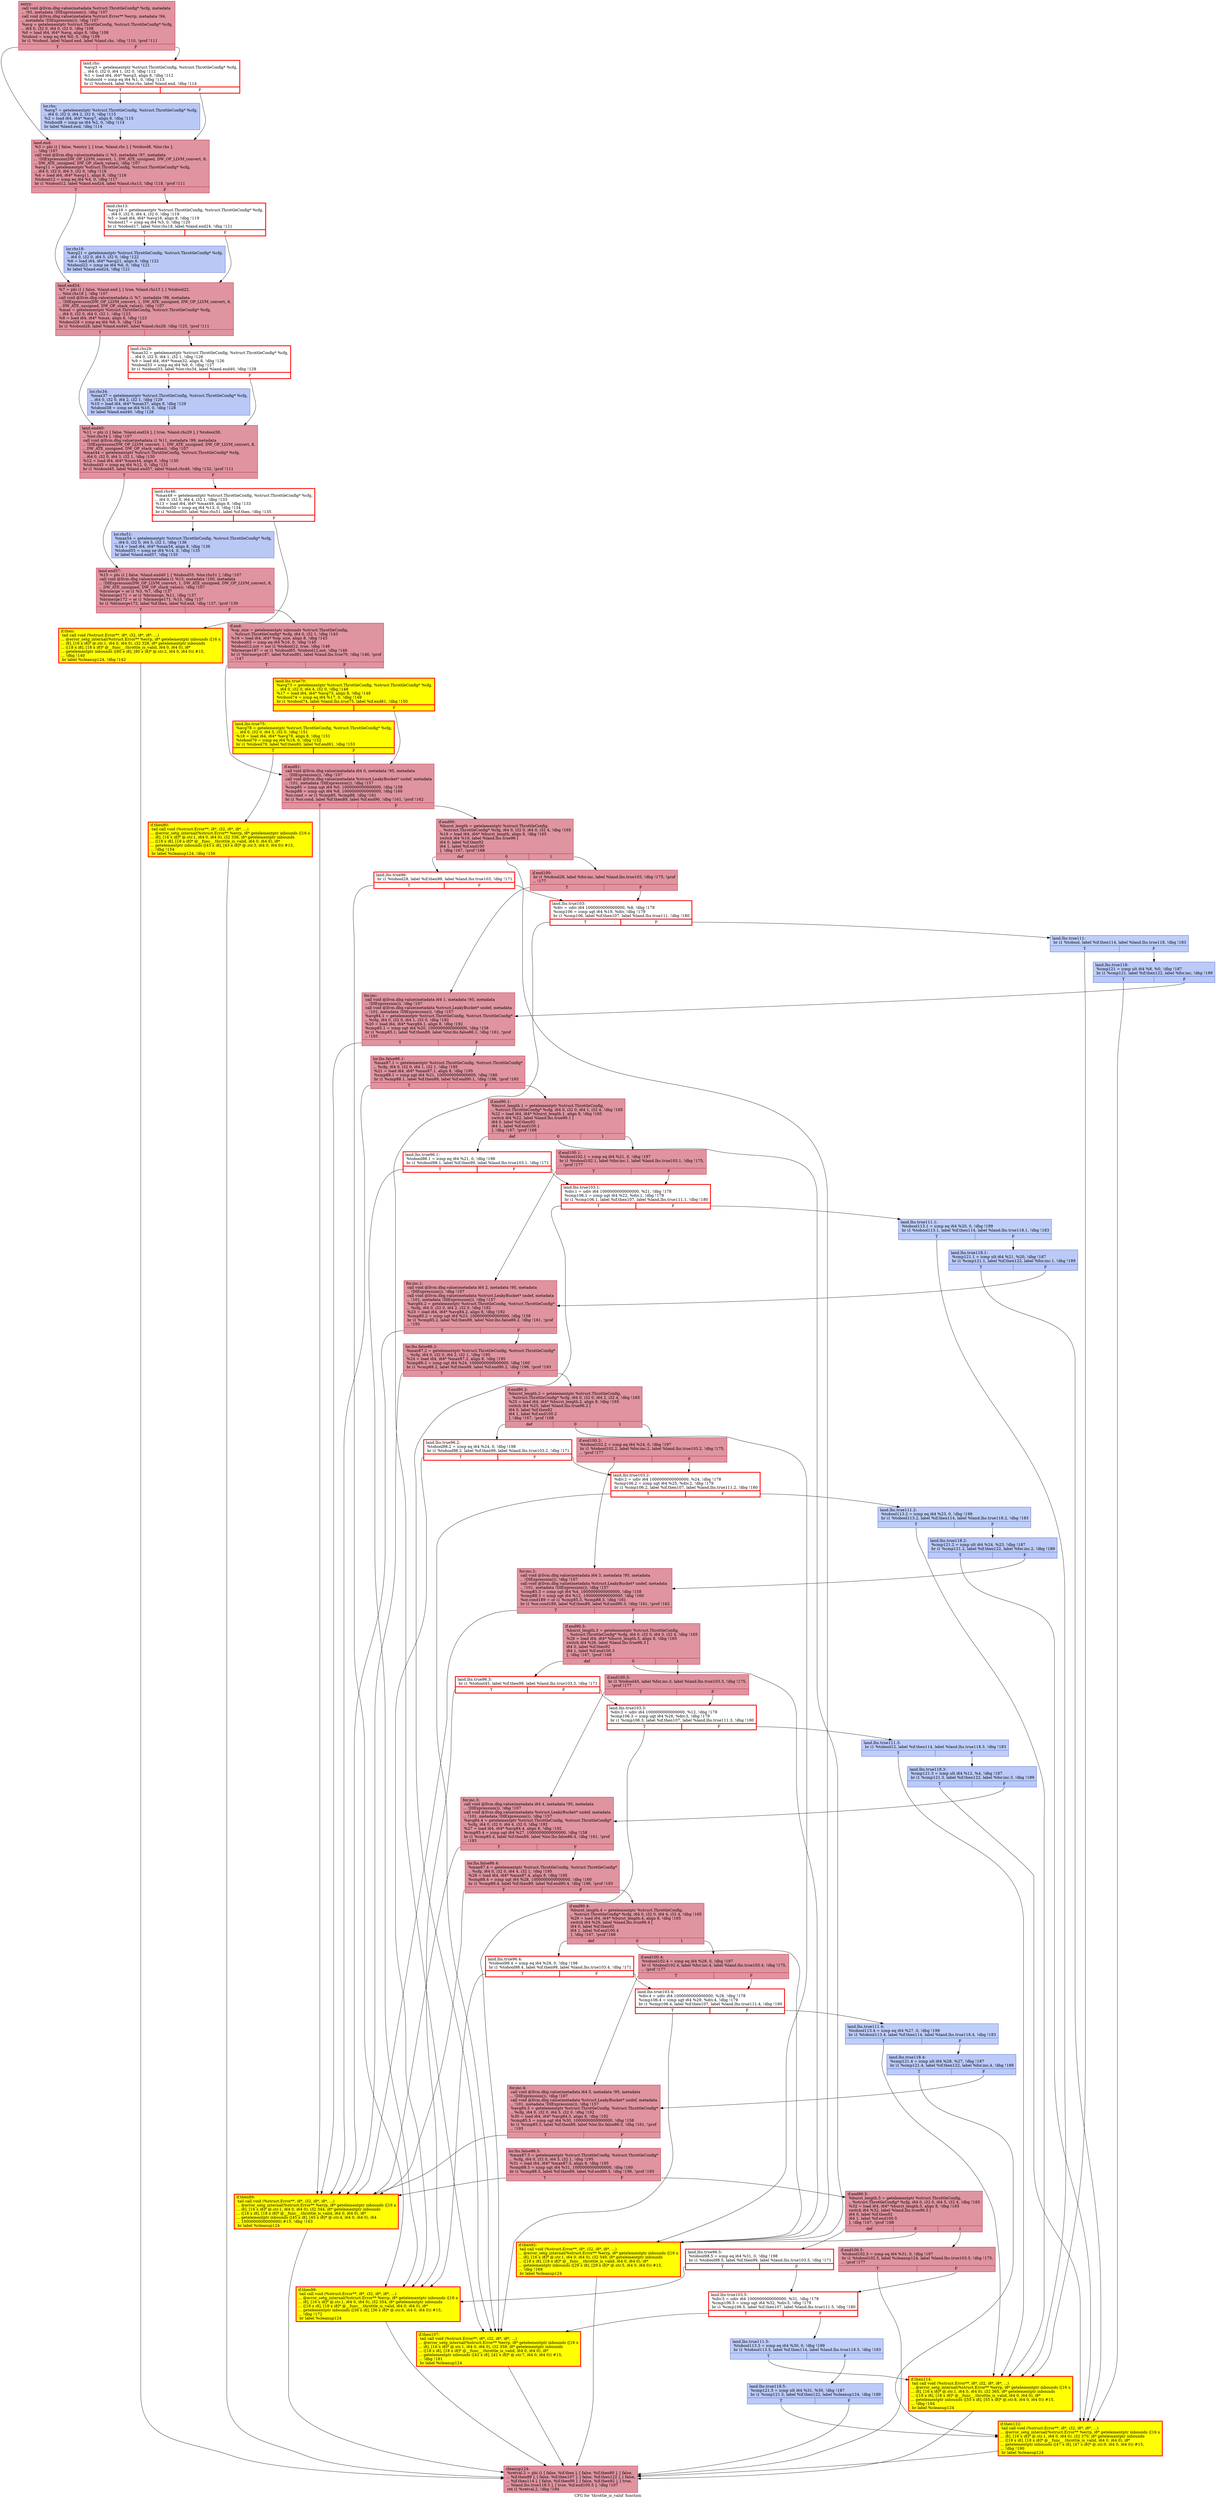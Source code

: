digraph "CFG for 'throttle_is_valid' function" {
	label="CFG for 'throttle_is_valid' function";

	Node0x555918ce32e0 [shape=record,color="#b70d28ff", style=filled, fillcolor="#b70d2870",label="{entry:\l  call void @llvm.dbg.value(metadata %struct.ThrottleConfig* %cfg, metadata\l... !93, metadata !DIExpression()), !dbg !107\l  call void @llvm.dbg.value(metadata %struct.Error** %errp, metadata !94,\l... metadata !DIExpression()), !dbg !107\l  %avg = getelementptr %struct.ThrottleConfig, %struct.ThrottleConfig* %cfg,\l... i64 0, i32 0, i64 0, i32 0, !dbg !108\l  %0 = load i64, i64* %avg, align 8, !dbg !108\l  %tobool = icmp eq i64 %0, 0, !dbg !109\l  br i1 %tobool, label %land.end, label %land.rhs, !dbg !110, !prof !111\l|{<s0>T|<s1>F}}"];
	Node0x555918ce32e0:s0 -> Node0x555918cefbf0;
	Node0x555918ce32e0:s1 -> Node0x555918cefc70;
	Node0x555918cefc70 [shape=record,penwidth=3.0, color="red",label="{land.rhs:                                         \l  %avg3 = getelementptr %struct.ThrottleConfig, %struct.ThrottleConfig* %cfg,\l... i64 0, i32 0, i64 1, i32 0, !dbg !112\l  %1 = load i64, i64* %avg3, align 8, !dbg !112\l  %tobool4 = icmp eq i64 %1, 0, !dbg !113\l  br i1 %tobool4, label %lor.rhs, label %land.end, !dbg !114\l|{<s0>T|<s1>F}}"];
	Node0x555918cefc70:s0 -> Node0x555918cf0570;
	Node0x555918cefc70:s1 -> Node0x555918cefbf0;
	Node0x555918cf0570 [shape=record,color="#3d50c3ff", style=filled, fillcolor="#6282ea70",label="{lor.rhs:                                          \l  %avg7 = getelementptr %struct.ThrottleConfig, %struct.ThrottleConfig* %cfg,\l... i64 0, i32 0, i64 2, i32 0, !dbg !115\l  %2 = load i64, i64* %avg7, align 8, !dbg !115\l  %tobool8 = icmp ne i64 %2, 0, !dbg !114\l  br label %land.end, !dbg !114\l}"];
	Node0x555918cf0570 -> Node0x555918cefbf0;
	Node0x555918cefbf0 [shape=record,color="#b70d28ff", style=filled, fillcolor="#b70d2870",label="{land.end:                                         \l  %3 = phi i1 [ false, %entry ], [ true, %land.rhs ], [ %tobool8, %lor.rhs ],\l... !dbg !107\l  call void @llvm.dbg.value(metadata i1 %3, metadata !97, metadata\l... !DIExpression(DW_OP_LLVM_convert, 1, DW_ATE_unsigned, DW_OP_LLVM_convert, 8,\l... DW_ATE_unsigned, DW_OP_stack_value)), !dbg !107\l  %avg11 = getelementptr %struct.ThrottleConfig, %struct.ThrottleConfig* %cfg,\l... i64 0, i32 0, i64 3, i32 0, !dbg !116\l  %4 = load i64, i64* %avg11, align 8, !dbg !116\l  %tobool12 = icmp eq i64 %4, 0, !dbg !117\l  br i1 %tobool12, label %land.end24, label %land.rhs13, !dbg !118, !prof !111\l|{<s0>T|<s1>F}}"];
	Node0x555918cefbf0:s0 -> Node0x555918cf17a0;
	Node0x555918cefbf0:s1 -> Node0x555918cf1820;
	Node0x555918cf1820 [shape=record,penwidth=3.0, color="red",label="{land.rhs13:                                       \l  %avg16 = getelementptr %struct.ThrottleConfig, %struct.ThrottleConfig* %cfg,\l... i64 0, i32 0, i64 4, i32 0, !dbg !119\l  %5 = load i64, i64* %avg16, align 8, !dbg !119\l  %tobool17 = icmp eq i64 %5, 0, !dbg !120\l  br i1 %tobool17, label %lor.rhs18, label %land.end24, !dbg !121\l|{<s0>T|<s1>F}}"];
	Node0x555918cf1820:s0 -> Node0x555918cf1fd0;
	Node0x555918cf1820:s1 -> Node0x555918cf17a0;
	Node0x555918cf1fd0 [shape=record,color="#3d50c3ff", style=filled, fillcolor="#6282ea70",label="{lor.rhs18:                                        \l  %avg21 = getelementptr %struct.ThrottleConfig, %struct.ThrottleConfig* %cfg,\l... i64 0, i32 0, i64 5, i32 0, !dbg !122\l  %6 = load i64, i64* %avg21, align 8, !dbg !122\l  %tobool22 = icmp ne i64 %6, 0, !dbg !121\l  br label %land.end24, !dbg !121\l}"];
	Node0x555918cf1fd0 -> Node0x555918cf17a0;
	Node0x555918cf17a0 [shape=record,color="#b70d28ff", style=filled, fillcolor="#b70d2870",label="{land.end24:                                       \l  %7 = phi i1 [ false, %land.end ], [ true, %land.rhs13 ], [ %tobool22,\l... %lor.rhs18 ], !dbg !107\l  call void @llvm.dbg.value(metadata i1 %7, metadata !98, metadata\l... !DIExpression(DW_OP_LLVM_convert, 1, DW_ATE_unsigned, DW_OP_LLVM_convert, 8,\l... DW_ATE_unsigned, DW_OP_stack_value)), !dbg !107\l  %max = getelementptr %struct.ThrottleConfig, %struct.ThrottleConfig* %cfg,\l... i64 0, i32 0, i64 0, i32 1, !dbg !123\l  %8 = load i64, i64* %max, align 8, !dbg !123\l  %tobool28 = icmp eq i64 %8, 0, !dbg !124\l  br i1 %tobool28, label %land.end40, label %land.rhs29, !dbg !125, !prof !111\l|{<s0>T|<s1>F}}"];
	Node0x555918cf17a0:s0 -> Node0x555919053f80;
	Node0x555918cf17a0:s1 -> Node0x555919054000;
	Node0x555919054000 [shape=record,penwidth=3.0, color="red",label="{land.rhs29:                                       \l  %max32 = getelementptr %struct.ThrottleConfig, %struct.ThrottleConfig* %cfg,\l... i64 0, i32 0, i64 1, i32 1, !dbg !126\l  %9 = load i64, i64* %max32, align 8, !dbg !126\l  %tobool33 = icmp eq i64 %9, 0, !dbg !127\l  br i1 %tobool33, label %lor.rhs34, label %land.end40, !dbg !128\l|{<s0>T|<s1>F}}"];
	Node0x555919054000:s0 -> Node0x555919054470;
	Node0x555919054000:s1 -> Node0x555919053f80;
	Node0x555919054470 [shape=record,color="#3d50c3ff", style=filled, fillcolor="#6282ea70",label="{lor.rhs34:                                        \l  %max37 = getelementptr %struct.ThrottleConfig, %struct.ThrottleConfig* %cfg,\l... i64 0, i32 0, i64 2, i32 1, !dbg !129\l  %10 = load i64, i64* %max37, align 8, !dbg !129\l  %tobool38 = icmp ne i64 %10, 0, !dbg !128\l  br label %land.end40, !dbg !128\l}"];
	Node0x555919054470 -> Node0x555919053f80;
	Node0x555919053f80 [shape=record,color="#b70d28ff", style=filled, fillcolor="#b70d2870",label="{land.end40:                                       \l  %11 = phi i1 [ false, %land.end24 ], [ true, %land.rhs29 ], [ %tobool38,\l... %lor.rhs34 ], !dbg !107\l  call void @llvm.dbg.value(metadata i1 %11, metadata !99, metadata\l... !DIExpression(DW_OP_LLVM_convert, 1, DW_ATE_unsigned, DW_OP_LLVM_convert, 8,\l... DW_ATE_unsigned, DW_OP_stack_value)), !dbg !107\l  %max44 = getelementptr %struct.ThrottleConfig, %struct.ThrottleConfig* %cfg,\l... i64 0, i32 0, i64 3, i32 1, !dbg !130\l  %12 = load i64, i64* %max44, align 8, !dbg !130\l  %tobool45 = icmp eq i64 %12, 0, !dbg !131\l  br i1 %tobool45, label %land.end57, label %land.rhs46, !dbg !132, !prof !111\l|{<s0>T|<s1>F}}"];
	Node0x555919053f80:s0 -> Node0x555919086e60;
	Node0x555919053f80:s1 -> Node0x555919086ee0;
	Node0x555919086ee0 [shape=record,penwidth=3.0, color="red",label="{land.rhs46:                                       \l  %max49 = getelementptr %struct.ThrottleConfig, %struct.ThrottleConfig* %cfg,\l... i64 0, i32 0, i64 4, i32 1, !dbg !133\l  %13 = load i64, i64* %max49, align 8, !dbg !133\l  %tobool50 = icmp eq i64 %13, 0, !dbg !134\l  br i1 %tobool50, label %lor.rhs51, label %if.then, !dbg !135\l|{<s0>T|<s1>F}}"];
	Node0x555919086ee0:s0 -> Node0x555919087660;
	Node0x555919086ee0:s1 -> Node0x555919088520;
	Node0x555919087660 [shape=record,color="#3d50c3ff", style=filled, fillcolor="#6282ea70",label="{lor.rhs51:                                        \l  %max54 = getelementptr %struct.ThrottleConfig, %struct.ThrottleConfig* %cfg,\l... i64 0, i32 0, i64 5, i32 1, !dbg !136\l  %14 = load i64, i64* %max54, align 8, !dbg !136\l  %tobool55 = icmp ne i64 %14, 0, !dbg !135\l  br label %land.end57, !dbg !135\l}"];
	Node0x555919087660 -> Node0x555919086e60;
	Node0x555919086e60 [shape=record,color="#b70d28ff", style=filled, fillcolor="#b70d2870",label="{land.end57:                                       \l  %15 = phi i1 [ false, %land.end40 ], [ %tobool55, %lor.rhs51 ], !dbg !107\l  call void @llvm.dbg.value(metadata i1 %15, metadata !100, metadata\l... !DIExpression(DW_OP_LLVM_convert, 1, DW_ATE_unsigned, DW_OP_LLVM_convert, 8,\l... DW_ATE_unsigned, DW_OP_stack_value)), !dbg !107\l  %brmerge = or i1 %3, %7, !dbg !137\l  %brmerge171 = or i1 %brmerge, %11, !dbg !137\l  %brmerge172 = or i1 %brmerge171, %15, !dbg !137\l  br i1 %brmerge172, label %if.then, label %if.end, !dbg !137, !prof !139\l|{<s0>T|<s1>F}}"];
	Node0x555919086e60:s0 -> Node0x555919088520;
	Node0x555919086e60:s1 -> Node0x555919088570;
	Node0x555919088520 [shape=record,penwidth=3.0, style="filled", color="red", fillcolor="yellow",label="{if.then:                                          \l  tail call void (%struct.Error**, i8*, i32, i8*, i8*, ...)\l... @error_setg_internal(%struct.Error** %errp, i8* getelementptr inbounds ([16 x\l... i8], [16 x i8]* @.str.1, i64 0, i64 0), i32 328, i8* getelementptr inbounds\l... ([18 x i8], [18 x i8]* @__func__.throttle_is_valid, i64 0, i64 0), i8*\l... getelementptr inbounds ([80 x i8], [80 x i8]* @.str.2, i64 0, i64 0)) #15,\l... !dbg !140\l  br label %cleanup124, !dbg !142\l}"];
	Node0x555919088520 -> Node0x55591908aae0;
	Node0x555919088570 [shape=record,color="#b70d28ff", style=filled, fillcolor="#b70d2870",label="{if.end:                                           \l  %op_size = getelementptr inbounds %struct.ThrottleConfig,\l... %struct.ThrottleConfig* %cfg, i64 0, i32 1, !dbg !143\l  %16 = load i64, i64* %op_size, align 8, !dbg !143\l  %tobool65 = icmp eq i64 %16, 0, !dbg !145\l  %tobool12.not = xor i1 %tobool12, true, !dbg !146\l  %brmerge187 = or i1 %tobool65, %tobool12.not, !dbg !146\l  br i1 %brmerge187, label %if.end81, label %land.lhs.true70, !dbg !146, !prof\l... !147\l|{<s0>T|<s1>F}}"];
	Node0x555919088570:s0 -> Node0x55591908b980;
	Node0x555919088570:s1 -> Node0x55591908ba80;
	Node0x55591908ba80 [shape=record,penwidth=3.0, style="filled", color="red", fillcolor="yellow",label="{land.lhs.true70:                                  \l  %avg73 = getelementptr %struct.ThrottleConfig, %struct.ThrottleConfig* %cfg,\l... i64 0, i32 0, i64 4, i32 0, !dbg !148\l  %17 = load i64, i64* %avg73, align 8, !dbg !148\l  %tobool74 = icmp eq i64 %17, 0, !dbg !149\l  br i1 %tobool74, label %land.lhs.true75, label %if.end81, !dbg !150\l|{<s0>T|<s1>F}}"];
	Node0x55591908ba80:s0 -> Node0x55591908b9d0;
	Node0x55591908ba80:s1 -> Node0x55591908b980;
	Node0x55591908b9d0 [shape=record,penwidth=3.0, style="filled", color="red", fillcolor="yellow",label="{land.lhs.true75:                                  \l  %avg78 = getelementptr %struct.ThrottleConfig, %struct.ThrottleConfig* %cfg,\l... i64 0, i32 0, i64 5, i32 0, !dbg !151\l  %18 = load i64, i64* %avg78, align 8, !dbg !151\l  %tobool79 = icmp eq i64 %18, 0, !dbg !152\l  br i1 %tobool79, label %if.then80, label %if.end81, !dbg !153\l|{<s0>T|<s1>F}}"];
	Node0x55591908b9d0:s0 -> Node0x55591908b930;
	Node0x55591908b9d0:s1 -> Node0x55591908b980;
	Node0x55591908b930 [shape=record,penwidth=3.0, style="filled", color="red", fillcolor="yellow",label="{if.then80:                                        \l  tail call void (%struct.Error**, i8*, i32, i8*, i8*, ...)\l... @error_setg_internal(%struct.Error** %errp, i8* getelementptr inbounds ([16 x\l... i8], [16 x i8]* @.str.1, i64 0, i64 0), i32 336, i8* getelementptr inbounds\l... ([18 x i8], [18 x i8]* @__func__.throttle_is_valid, i64 0, i64 0), i8*\l... getelementptr inbounds ([43 x i8], [43 x i8]* @.str.3, i64 0, i64 0)) #15,\l... !dbg !154\l  br label %cleanup124, !dbg !156\l}"];
	Node0x55591908b930 -> Node0x55591908aae0;
	Node0x55591908b980 [shape=record,color="#b70d28ff", style=filled, fillcolor="#b70d2870",label="{if.end81:                                         \l  call void @llvm.dbg.value(metadata i64 0, metadata !95, metadata\l... !DIExpression()), !dbg !107\l  call void @llvm.dbg.value(metadata %struct.LeakyBucket* undef, metadata\l... !101, metadata !DIExpression()), !dbg !157\l  %cmp85 = icmp ugt i64 %0, 1000000000000000, !dbg !158\l  %cmp88 = icmp ugt i64 %8, 1000000000000000, !dbg !160\l  %or.cond = or i1 %cmp85, %cmp88, !dbg !161\l  br i1 %or.cond, label %if.then89, label %if.end90, !dbg !161, !prof !162\l|{<s0>T|<s1>F}}"];
	Node0x55591908b980:s0 -> Node0x55591908ee20;
	Node0x55591908b980:s1 -> Node0x55591908ee90;
	Node0x55591908ee20 [shape=record,penwidth=3.0, style="filled", color="red", fillcolor="yellow",label="{if.then89:                                        \l  tail call void (%struct.Error**, i8*, i32, i8*, i8*, ...)\l... @error_setg_internal(%struct.Error** %errp, i8* getelementptr inbounds ([16 x\l... i8], [16 x i8]* @.str.1, i64 0, i64 0), i32 344, i8* getelementptr inbounds\l... ([18 x i8], [18 x i8]* @__func__.throttle_is_valid, i64 0, i64 0), i8*\l... getelementptr inbounds ([45 x i8], [45 x i8]* @.str.4, i64 0, i64 0), i64\l... 1000000000000000) #15, !dbg !163\l  br label %cleanup124\l}"];
	Node0x55591908ee20 -> Node0x55591908aae0;
	Node0x55591908ee90 [shape=record,color="#b70d28ff", style=filled, fillcolor="#b70d2870",label="{if.end90:                                         \l  %burst_length = getelementptr %struct.ThrottleConfig,\l... %struct.ThrottleConfig* %cfg, i64 0, i32 0, i64 0, i32 4, !dbg !165\l  %19 = load i64, i64* %burst_length, align 8, !dbg !165\l  switch i64 %19, label %land.lhs.true96 [\l    i64 0, label %if.then92\l    i64 1, label %if.end100\l  ], !dbg !167, !prof !168\l|{<s0>def|<s1>0|<s2>1}}"];
	Node0x55591908ee90:s0 -> Node0x555919090b80;
	Node0x55591908ee90:s1 -> Node0x55591908ff00;
	Node0x55591908ee90:s2 -> Node0x555919090b30;
	Node0x55591908ff00 [shape=record,penwidth=3.0, style="filled", color="red", fillcolor="yellow",label="{if.then92:                                        \l  tail call void (%struct.Error**, i8*, i32, i8*, i8*, ...)\l... @error_setg_internal(%struct.Error** %errp, i8* getelementptr inbounds ([16 x\l... i8], [16 x i8]* @.str.1, i64 0, i64 0), i32 349, i8* getelementptr inbounds\l... ([18 x i8], [18 x i8]* @__func__.throttle_is_valid, i64 0, i64 0), i8*\l... getelementptr inbounds ([29 x i8], [29 x i8]* @.str.5, i64 0, i64 0)) #15,\l... !dbg !169\l  br label %cleanup124\l}"];
	Node0x55591908ff00 -> Node0x55591908aae0;
	Node0x555919090b80 [shape=record,penwidth=3.0, color="red",label="{land.lhs.true96:                                  \l  br i1 %tobool28, label %if.then99, label %land.lhs.true103, !dbg !171\l|{<s0>T|<s1>F}}"];
	Node0x555919090b80:s0 -> Node0x5559190906a0;
	Node0x555919090b80:s1 -> Node0x555919091bd0;
	Node0x5559190906a0 [shape=record,penwidth=3.0, style="filled", color="red", fillcolor="yellow",label="{if.then99:                                        \l  tail call void (%struct.Error**, i8*, i32, i8*, i8*, ...)\l... @error_setg_internal(%struct.Error** %errp, i8* getelementptr inbounds ([16 x\l... i8], [16 x i8]* @.str.1, i64 0, i64 0), i32 354, i8* getelementptr inbounds\l... ([18 x i8], [18 x i8]* @__func__.throttle_is_valid, i64 0, i64 0), i8*\l... getelementptr inbounds ([36 x i8], [36 x i8]* @.str.6, i64 0, i64 0)) #15,\l... !dbg !172\l  br label %cleanup124\l}"];
	Node0x5559190906a0 -> Node0x55591908aae0;
	Node0x555919090b30 [shape=record,color="#b70d28ff", style=filled, fillcolor="#b70d2870",label="{if.end100:                                        \l  br i1 %tobool28, label %for.inc, label %land.lhs.true103, !dbg !175, !prof\l... !177\l|{<s0>T|<s1>F}}"];
	Node0x555919090b30:s0 -> Node0x55591908e170;
	Node0x555919090b30:s1 -> Node0x555919091bd0;
	Node0x555919091bd0 [shape=record,penwidth=3.0, color="red",label="{land.lhs.true103:                                 \l  %div = udiv i64 1000000000000000, %8, !dbg !178\l  %cmp106 = icmp ugt i64 %19, %div, !dbg !179\l  br i1 %cmp106, label %if.then107, label %land.lhs.true111, !dbg !180\l|{<s0>T|<s1>F}}"];
	Node0x555919091bd0:s0 -> Node0x5559190916f0;
	Node0x555919091bd0:s1 -> Node0x555919092f30;
	Node0x5559190916f0 [shape=record,penwidth=3.0, style="filled", color="red", fillcolor="yellow",label="{if.then107:                                       \l  tail call void (%struct.Error**, i8*, i32, i8*, i8*, ...)\l... @error_setg_internal(%struct.Error** %errp, i8* getelementptr inbounds ([16 x\l... i8], [16 x i8]* @.str.1, i64 0, i64 0), i32 359, i8* getelementptr inbounds\l... ([18 x i8], [18 x i8]* @__func__.throttle_is_valid, i64 0, i64 0), i8*\l... getelementptr inbounds ([42 x i8], [42 x i8]* @.str.7, i64 0, i64 0)) #15,\l... !dbg !181\l  br label %cleanup124\l}"];
	Node0x5559190916f0 -> Node0x55591908aae0;
	Node0x555919092f30 [shape=record,color="#3d50c3ff", style=filled, fillcolor="#6c8ff170",label="{land.lhs.true111:                                 \l  br i1 %tobool, label %if.then114, label %land.lhs.true118, !dbg !183\l|{<s0>T|<s1>F}}"];
	Node0x555919092f30:s0 -> Node0x555919092a50;
	Node0x555919092f30:s1 -> Node0x555919093f30;
	Node0x555919092a50 [shape=record,penwidth=3.0, style="filled", color="red", fillcolor="yellow",label="{if.then114:                                       \l  tail call void (%struct.Error**, i8*, i32, i8*, i8*, ...)\l... @error_setg_internal(%struct.Error** %errp, i8* getelementptr inbounds ([16 x\l... i8], [16 x i8]* @.str.1, i64 0, i64 0), i32 365, i8* getelementptr inbounds\l... ([18 x i8], [18 x i8]* @__func__.throttle_is_valid, i64 0, i64 0), i8*\l... getelementptr inbounds ([55 x i8], [55 x i8]* @.str.8, i64 0, i64 0)) #15,\l... !dbg !184\l  br label %cleanup124\l}"];
	Node0x555919092a50 -> Node0x55591908aae0;
	Node0x555919093f30 [shape=record,color="#3d50c3ff", style=filled, fillcolor="#6687ed70",label="{land.lhs.true118:                                 \l  %cmp121 = icmp ult i64 %8, %0, !dbg !187\l  br i1 %cmp121, label %if.then122, label %for.inc, !dbg !189\l|{<s0>T|<s1>F}}"];
	Node0x555919093f30:s0 -> Node0x555919093a50;
	Node0x555919093f30:s1 -> Node0x55591908e170;
	Node0x555919093a50 [shape=record,penwidth=3.0, style="filled", color="red", fillcolor="yellow",label="{if.then122:                                       \l  tail call void (%struct.Error**, i8*, i32, i8*, i8*, ...)\l... @error_setg_internal(%struct.Error** %errp, i8* getelementptr inbounds ([16 x\l... i8], [16 x i8]* @.str.1, i64 0, i64 0), i32 370, i8* getelementptr inbounds\l... ([18 x i8], [18 x i8]* @__func__.throttle_is_valid, i64 0, i64 0), i8*\l... getelementptr inbounds ([47 x i8], [47 x i8]* @.str.9, i64 0, i64 0)) #15,\l... !dbg !190\l  br label %cleanup124\l}"];
	Node0x555919093a50 -> Node0x55591908aae0;
	Node0x55591908e170 [shape=record,color="#b70d28ff", style=filled, fillcolor="#b70d2870",label="{for.inc:                                          \l  call void @llvm.dbg.value(metadata i64 1, metadata !95, metadata\l... !DIExpression()), !dbg !107\l  call void @llvm.dbg.value(metadata %struct.LeakyBucket* undef, metadata\l... !101, metadata !DIExpression()), !dbg !157\l  %avg84.1 = getelementptr %struct.ThrottleConfig, %struct.ThrottleConfig*\l... %cfg, i64 0, i32 0, i64 1, i32 0, !dbg !192\l  %20 = load i64, i64* %avg84.1, align 8, !dbg !192\l  %cmp85.1 = icmp ugt i64 %20, 1000000000000000, !dbg !158\l  br i1 %cmp85.1, label %if.then89, label %lor.lhs.false86.1, !dbg !161, !prof\l... !193\l|{<s0>T|<s1>F}}"];
	Node0x55591908e170:s0 -> Node0x55591908ee20;
	Node0x55591908e170:s1 -> Node0x55591905d990;
	Node0x55591908aae0 [shape=record,color="#b70d28ff", style=filled, fillcolor="#b70d2870",label="{cleanup124:                                       \l  %retval.2 = phi i1 [ false, %if.then ], [ false, %if.then80 ], [ false,\l... %if.then89 ], [ false, %if.then107 ], [ false, %if.then122 ], [ false,\l... %if.then114 ], [ false, %if.then99 ], [ false, %if.then92 ], [ true,\l... %land.lhs.true118.5 ], [ true, %if.end100.5 ], !dbg !107\l  ret i1 %retval.2, !dbg !194\l}"];
	Node0x55591905d990 [shape=record,color="#b70d28ff", style=filled, fillcolor="#b70d2870",label="{lor.lhs.false86.1:                                \l  %max87.1 = getelementptr %struct.ThrottleConfig, %struct.ThrottleConfig*\l... %cfg, i64 0, i32 0, i64 1, i32 1, !dbg !195\l  %21 = load i64, i64* %max87.1, align 8, !dbg !195\l  %cmp88.1 = icmp ugt i64 %21, 1000000000000000, !dbg !160\l  br i1 %cmp88.1, label %if.then89, label %if.end90.1, !dbg !196, !prof !193\l|{<s0>T|<s1>F}}"];
	Node0x55591905d990:s0 -> Node0x55591908ee20;
	Node0x55591905d990:s1 -> Node0x5559190a5650;
	Node0x5559190a5650 [shape=record,color="#b70d28ff", style=filled, fillcolor="#b70d2870",label="{if.end90.1:                                       \l  %burst_length.1 = getelementptr %struct.ThrottleConfig,\l... %struct.ThrottleConfig* %cfg, i64 0, i32 0, i64 1, i32 4, !dbg !165\l  %22 = load i64, i64* %burst_length.1, align 8, !dbg !165\l  switch i64 %22, label %land.lhs.true96.1 [\l    i64 0, label %if.then92\l    i64 1, label %if.end100.1\l  ], !dbg !167, !prof !168\l|{<s0>def|<s1>0|<s2>1}}"];
	Node0x5559190a5650:s0 -> Node0x5559190aef60;
	Node0x5559190a5650:s1 -> Node0x55591908ff00;
	Node0x5559190a5650:s2 -> Node0x55591912c350;
	Node0x55591912c350 [shape=record,color="#b70d28ff", style=filled, fillcolor="#b70d2870",label="{if.end100.1:                                      \l  %tobool102.1 = icmp eq i64 %21, 0, !dbg !197\l  br i1 %tobool102.1, label %for.inc.1, label %land.lhs.true103.1, !dbg !175,\l... !prof !177\l|{<s0>T|<s1>F}}"];
	Node0x55591912c350:s0 -> Node0x55591905db00;
	Node0x55591912c350:s1 -> Node0x5559190880f0;
	Node0x5559190aef60 [shape=record,penwidth=3.0, color="red",label="{land.lhs.true96.1:                                \l  %tobool98.1 = icmp eq i64 %21, 0, !dbg !198\l  br i1 %tobool98.1, label %if.then99, label %land.lhs.true103.1, !dbg !171\l|{<s0>T|<s1>F}}"];
	Node0x5559190aef60:s0 -> Node0x5559190906a0;
	Node0x5559190aef60:s1 -> Node0x5559190880f0;
	Node0x5559190880f0 [shape=record,penwidth=3.0, color="red",label="{land.lhs.true103.1:                               \l  %div.1 = udiv i64 1000000000000000, %21, !dbg !178\l  %cmp106.1 = icmp ugt i64 %22, %div.1, !dbg !179\l  br i1 %cmp106.1, label %if.then107, label %land.lhs.true111.1, !dbg !180\l|{<s0>T|<s1>F}}"];
	Node0x5559190880f0:s0 -> Node0x5559190916f0;
	Node0x5559190880f0:s1 -> Node0x555919131a10;
	Node0x555919131a10 [shape=record,color="#3d50c3ff", style=filled, fillcolor="#6c8ff170",label="{land.lhs.true111.1:                               \l  %tobool113.1 = icmp eq i64 %20, 0, !dbg !199\l  br i1 %tobool113.1, label %if.then114, label %land.lhs.true118.1, !dbg !183\l|{<s0>T|<s1>F}}"];
	Node0x555919131a10:s0 -> Node0x555919092a50;
	Node0x555919131a10:s1 -> Node0x5559190ad0e0;
	Node0x5559190ad0e0 [shape=record,color="#3d50c3ff", style=filled, fillcolor="#6687ed70",label="{land.lhs.true118.1:                               \l  %cmp121.1 = icmp ult i64 %21, %20, !dbg !187\l  br i1 %cmp121.1, label %if.then122, label %for.inc.1, !dbg !189\l|{<s0>T|<s1>F}}"];
	Node0x5559190ad0e0:s0 -> Node0x555919093a50;
	Node0x5559190ad0e0:s1 -> Node0x55591905db00;
	Node0x55591905db00 [shape=record,color="#b70d28ff", style=filled, fillcolor="#b70d2870",label="{for.inc.1:                                        \l  call void @llvm.dbg.value(metadata i64 2, metadata !95, metadata\l... !DIExpression()), !dbg !107\l  call void @llvm.dbg.value(metadata %struct.LeakyBucket* undef, metadata\l... !101, metadata !DIExpression()), !dbg !157\l  %avg84.2 = getelementptr %struct.ThrottleConfig, %struct.ThrottleConfig*\l... %cfg, i64 0, i32 0, i64 2, i32 0, !dbg !192\l  %23 = load i64, i64* %avg84.2, align 8, !dbg !192\l  %cmp85.2 = icmp ugt i64 %23, 1000000000000000, !dbg !158\l  br i1 %cmp85.2, label %if.then89, label %lor.lhs.false86.2, !dbg !161, !prof\l... !193\l|{<s0>T|<s1>F}}"];
	Node0x55591905db00:s0 -> Node0x55591908ee20;
	Node0x55591905db00:s1 -> Node0x555918cf2380;
	Node0x555918cf2380 [shape=record,color="#b70d28ff", style=filled, fillcolor="#b70d2870",label="{lor.lhs.false86.2:                                \l  %max87.2 = getelementptr %struct.ThrottleConfig, %struct.ThrottleConfig*\l... %cfg, i64 0, i32 0, i64 2, i32 1, !dbg !195\l  %24 = load i64, i64* %max87.2, align 8, !dbg !195\l  %cmp88.2 = icmp ugt i64 %24, 1000000000000000, !dbg !160\l  br i1 %cmp88.2, label %if.then89, label %if.end90.2, !dbg !196, !prof !193\l|{<s0>T|<s1>F}}"];
	Node0x555918cf2380:s0 -> Node0x55591908ee20;
	Node0x555918cf2380:s1 -> Node0x5559190cbed0;
	Node0x5559190cbed0 [shape=record,color="#b70d28ff", style=filled, fillcolor="#b70d2870",label="{if.end90.2:                                       \l  %burst_length.2 = getelementptr %struct.ThrottleConfig,\l... %struct.ThrottleConfig* %cfg, i64 0, i32 0, i64 2, i32 4, !dbg !165\l  %25 = load i64, i64* %burst_length.2, align 8, !dbg !165\l  switch i64 %25, label %land.lhs.true96.2 [\l    i64 0, label %if.then92\l    i64 1, label %if.end100.2\l  ], !dbg !167, !prof !168\l|{<s0>def|<s1>0|<s2>1}}"];
	Node0x5559190cbed0:s0 -> Node0x5559190dc7e0;
	Node0x5559190cbed0:s1 -> Node0x55591908ff00;
	Node0x5559190cbed0:s2 -> Node0x555918e9b850;
	Node0x555918e9b850 [shape=record,color="#b70d28ff", style=filled, fillcolor="#b70d2870",label="{if.end100.2:                                      \l  %tobool102.2 = icmp eq i64 %24, 0, !dbg !197\l  br i1 %tobool102.2, label %for.inc.2, label %land.lhs.true103.2, !dbg !175,\l... !prof !177\l|{<s0>T|<s1>F}}"];
	Node0x555918e9b850:s0 -> Node0x5559190b12a0;
	Node0x555918e9b850:s1 -> Node0x5559190dd700;
	Node0x5559190dc7e0 [shape=record,penwidth=3.0, color="red",label="{land.lhs.true96.2:                                \l  %tobool98.2 = icmp eq i64 %24, 0, !dbg !198\l  br i1 %tobool98.2, label %if.then99, label %land.lhs.true103.2, !dbg !171\l|{<s0>T|<s1>F}}"];
	Node0x5559190dc7e0:s0 -> Node0x5559190906a0;
	Node0x5559190dc7e0:s1 -> Node0x5559190dd700;
	Node0x5559190dd700 [shape=record,penwidth=3.0, color="red",label="{land.lhs.true103.2:                               \l  %div.2 = udiv i64 1000000000000000, %24, !dbg !178\l  %cmp106.2 = icmp ugt i64 %25, %div.2, !dbg !179\l  br i1 %cmp106.2, label %if.then107, label %land.lhs.true111.2, !dbg !180\l|{<s0>T|<s1>F}}"];
	Node0x5559190dd700:s0 -> Node0x5559190916f0;
	Node0x5559190dd700:s1 -> Node0x555919087a40;
	Node0x555919087a40 [shape=record,color="#3d50c3ff", style=filled, fillcolor="#6c8ff170",label="{land.lhs.true111.2:                               \l  %tobool113.2 = icmp eq i64 %23, 0, !dbg !199\l  br i1 %tobool113.2, label %if.then114, label %land.lhs.true118.2, !dbg !183\l|{<s0>T|<s1>F}}"];
	Node0x555919087a40:s0 -> Node0x555919092a50;
	Node0x555919087a40:s1 -> Node0x555918ce7ae0;
	Node0x555918ce7ae0 [shape=record,color="#3d50c3ff", style=filled, fillcolor="#6687ed70",label="{land.lhs.true118.2:                               \l  %cmp121.2 = icmp ult i64 %24, %23, !dbg !187\l  br i1 %cmp121.2, label %if.then122, label %for.inc.2, !dbg !189\l|{<s0>T|<s1>F}}"];
	Node0x555918ce7ae0:s0 -> Node0x555919093a50;
	Node0x555918ce7ae0:s1 -> Node0x5559190b12a0;
	Node0x5559190b12a0 [shape=record,color="#b70d28ff", style=filled, fillcolor="#b70d2870",label="{for.inc.2:                                        \l  call void @llvm.dbg.value(metadata i64 3, metadata !95, metadata\l... !DIExpression()), !dbg !107\l  call void @llvm.dbg.value(metadata %struct.LeakyBucket* undef, metadata\l... !101, metadata !DIExpression()), !dbg !157\l  %cmp85.3 = icmp ugt i64 %4, 1000000000000000, !dbg !158\l  %cmp88.3 = icmp ugt i64 %12, 1000000000000000, !dbg !160\l  %or.cond189 = or i1 %cmp85.3, %cmp88.3, !dbg !161\l  br i1 %or.cond189, label %if.then89, label %if.end90.3, !dbg !161, !prof !162\l|{<s0>T|<s1>F}}"];
	Node0x5559190b12a0:s0 -> Node0x55591908ee20;
	Node0x5559190b12a0:s1 -> Node0x5559190f2ac0;
	Node0x5559190f2ac0 [shape=record,color="#b70d28ff", style=filled, fillcolor="#b70d2870",label="{if.end90.3:                                       \l  %burst_length.3 = getelementptr %struct.ThrottleConfig,\l... %struct.ThrottleConfig* %cfg, i64 0, i32 0, i64 3, i32 4, !dbg !165\l  %26 = load i64, i64* %burst_length.3, align 8, !dbg !165\l  switch i64 %26, label %land.lhs.true96.3 [\l    i64 0, label %if.then92\l    i64 1, label %if.end100.3\l  ], !dbg !167, !prof !168\l|{<s0>def|<s1>0|<s2>1}}"];
	Node0x5559190f2ac0:s0 -> Node0x5559187e1940;
	Node0x5559190f2ac0:s1 -> Node0x55591908ff00;
	Node0x5559190f2ac0:s2 -> Node0x5559190fc800;
	Node0x5559190fc800 [shape=record,color="#b70d28ff", style=filled, fillcolor="#b70d2870",label="{if.end100.3:                                      \l  br i1 %tobool45, label %for.inc.3, label %land.lhs.true103.3, !dbg !175,\l... !prof !177\l|{<s0>T|<s1>F}}"];
	Node0x5559190fc800:s0 -> Node0x555918cef0d0;
	Node0x5559190fc800:s1 -> Node0x5559190a6e10;
	Node0x5559187e1940 [shape=record,penwidth=3.0, color="red",label="{land.lhs.true96.3:                                \l  br i1 %tobool45, label %if.then99, label %land.lhs.true103.3, !dbg !171\l|{<s0>T|<s1>F}}"];
	Node0x5559187e1940:s0 -> Node0x5559190906a0;
	Node0x5559187e1940:s1 -> Node0x5559190a6e10;
	Node0x5559190a6e10 [shape=record,penwidth=3.0, color="red",label="{land.lhs.true103.3:                               \l  %div.3 = udiv i64 1000000000000000, %12, !dbg !178\l  %cmp106.3 = icmp ugt i64 %26, %div.3, !dbg !179\l  br i1 %cmp106.3, label %if.then107, label %land.lhs.true111.3, !dbg !180\l|{<s0>T|<s1>F}}"];
	Node0x5559190a6e10:s0 -> Node0x5559190916f0;
	Node0x5559190a6e10:s1 -> Node0x5559190ed4e0;
	Node0x5559190ed4e0 [shape=record,color="#3d50c3ff", style=filled, fillcolor="#6c8ff170",label="{land.lhs.true111.3:                               \l  br i1 %tobool12, label %if.then114, label %land.lhs.true118.3, !dbg !183\l|{<s0>T|<s1>F}}"];
	Node0x5559190ed4e0:s0 -> Node0x555919092a50;
	Node0x5559190ed4e0:s1 -> Node0x555918cef050;
	Node0x555918cef050 [shape=record,color="#3d50c3ff", style=filled, fillcolor="#6687ed70",label="{land.lhs.true118.3:                               \l  %cmp121.3 = icmp ult i64 %12, %4, !dbg !187\l  br i1 %cmp121.3, label %if.then122, label %for.inc.3, !dbg !189\l|{<s0>T|<s1>F}}"];
	Node0x555918cef050:s0 -> Node0x555919093a50;
	Node0x555918cef050:s1 -> Node0x555918cef0d0;
	Node0x555918cef0d0 [shape=record,color="#b70d28ff", style=filled, fillcolor="#b70d2870",label="{for.inc.3:                                        \l  call void @llvm.dbg.value(metadata i64 4, metadata !95, metadata\l... !DIExpression()), !dbg !107\l  call void @llvm.dbg.value(metadata %struct.LeakyBucket* undef, metadata\l... !101, metadata !DIExpression()), !dbg !157\l  %avg84.4 = getelementptr %struct.ThrottleConfig, %struct.ThrottleConfig*\l... %cfg, i64 0, i32 0, i64 4, i32 0, !dbg !192\l  %27 = load i64, i64* %avg84.4, align 8, !dbg !192\l  %cmp85.4 = icmp ugt i64 %27, 1000000000000000, !dbg !158\l  br i1 %cmp85.4, label %if.then89, label %lor.lhs.false86.4, !dbg !161, !prof\l... !193\l|{<s0>T|<s1>F}}"];
	Node0x555918cef0d0:s0 -> Node0x55591908ee20;
	Node0x555918cef0d0:s1 -> Node0x55591908c420;
	Node0x55591908c420 [shape=record,color="#b70d28ff", style=filled, fillcolor="#b70d2870",label="{lor.lhs.false86.4:                                \l  %max87.4 = getelementptr %struct.ThrottleConfig, %struct.ThrottleConfig*\l... %cfg, i64 0, i32 0, i64 4, i32 1, !dbg !195\l  %28 = load i64, i64* %max87.4, align 8, !dbg !195\l  %cmp88.4 = icmp ugt i64 %28, 1000000000000000, !dbg !160\l  br i1 %cmp88.4, label %if.then89, label %if.end90.4, !dbg !196, !prof !193\l|{<s0>T|<s1>F}}"];
	Node0x55591908c420:s0 -> Node0x55591908ee20;
	Node0x55591908c420:s1 -> Node0x5559190931d0;
	Node0x5559190931d0 [shape=record,color="#b70d28ff", style=filled, fillcolor="#b70d2870",label="{if.end90.4:                                       \l  %burst_length.4 = getelementptr %struct.ThrottleConfig,\l... %struct.ThrottleConfig* %cfg, i64 0, i32 0, i64 4, i32 4, !dbg !165\l  %29 = load i64, i64* %burst_length.4, align 8, !dbg !165\l  switch i64 %29, label %land.lhs.true96.4 [\l    i64 0, label %if.then92\l    i64 1, label %if.end100.4\l  ], !dbg !167, !prof !168\l|{<s0>def|<s1>0|<s2>1}}"];
	Node0x5559190931d0:s0 -> Node0x5559190fde90;
	Node0x5559190931d0:s1 -> Node0x55591908ff00;
	Node0x5559190931d0:s2 -> Node0x5559190b2090;
	Node0x5559190b2090 [shape=record,color="#b70d28ff", style=filled, fillcolor="#b70d2870",label="{if.end100.4:                                      \l  %tobool102.4 = icmp eq i64 %28, 0, !dbg !197\l  br i1 %tobool102.4, label %for.inc.4, label %land.lhs.true103.4, !dbg !175,\l... !prof !177\l|{<s0>T|<s1>F}}"];
	Node0x5559190b2090:s0 -> Node0x5559191d9090;
	Node0x5559190b2090:s1 -> Node0x5559190fc510;
	Node0x5559190fde90 [shape=record,penwidth=3.0, color="red",label="{land.lhs.true96.4:                                \l  %tobool98.4 = icmp eq i64 %28, 0, !dbg !198\l  br i1 %tobool98.4, label %if.then99, label %land.lhs.true103.4, !dbg !171\l|{<s0>T|<s1>F}}"];
	Node0x5559190fde90:s0 -> Node0x5559190906a0;
	Node0x5559190fde90:s1 -> Node0x5559190fc510;
	Node0x5559190fc510 [shape=record,penwidth=3.0, color="red",label="{land.lhs.true103.4:                               \l  %div.4 = udiv i64 1000000000000000, %28, !dbg !178\l  %cmp106.4 = icmp ugt i64 %29, %div.4, !dbg !179\l  br i1 %cmp106.4, label %if.then107, label %land.lhs.true111.4, !dbg !180\l|{<s0>T|<s1>F}}"];
	Node0x5559190fc510:s0 -> Node0x5559190916f0;
	Node0x5559190fc510:s1 -> Node0x5559190fc590;
	Node0x5559190fc590 [shape=record,color="#3d50c3ff", style=filled, fillcolor="#6c8ff170",label="{land.lhs.true111.4:                               \l  %tobool113.4 = icmp eq i64 %27, 0, !dbg !199\l  br i1 %tobool113.4, label %if.then114, label %land.lhs.true118.4, !dbg !183\l|{<s0>T|<s1>F}}"];
	Node0x5559190fc590:s0 -> Node0x555919092a50;
	Node0x5559190fc590:s1 -> Node0x5559191f2860;
	Node0x5559191f2860 [shape=record,color="#3d50c3ff", style=filled, fillcolor="#6687ed70",label="{land.lhs.true118.4:                               \l  %cmp121.4 = icmp ult i64 %28, %27, !dbg !187\l  br i1 %cmp121.4, label %if.then122, label %for.inc.4, !dbg !189\l|{<s0>T|<s1>F}}"];
	Node0x5559191f2860:s0 -> Node0x555919093a50;
	Node0x5559191f2860:s1 -> Node0x5559191d9090;
	Node0x5559191d9090 [shape=record,color="#b70d28ff", style=filled, fillcolor="#b70d2870",label="{for.inc.4:                                        \l  call void @llvm.dbg.value(metadata i64 5, metadata !95, metadata\l... !DIExpression()), !dbg !107\l  call void @llvm.dbg.value(metadata %struct.LeakyBucket* undef, metadata\l... !101, metadata !DIExpression()), !dbg !157\l  %avg84.5 = getelementptr %struct.ThrottleConfig, %struct.ThrottleConfig*\l... %cfg, i64 0, i32 0, i64 5, i32 0, !dbg !192\l  %30 = load i64, i64* %avg84.5, align 8, !dbg !192\l  %cmp85.5 = icmp ugt i64 %30, 1000000000000000, !dbg !158\l  br i1 %cmp85.5, label %if.then89, label %lor.lhs.false86.5, !dbg !161, !prof\l... !193\l|{<s0>T|<s1>F}}"];
	Node0x5559191d9090:s0 -> Node0x55591908ee20;
	Node0x5559191d9090:s1 -> Node0x555919218200;
	Node0x555919218200 [shape=record,color="#b70d28ff", style=filled, fillcolor="#b70d2870",label="{lor.lhs.false86.5:                                \l  %max87.5 = getelementptr %struct.ThrottleConfig, %struct.ThrottleConfig*\l... %cfg, i64 0, i32 0, i64 5, i32 1, !dbg !195\l  %31 = load i64, i64* %max87.5, align 8, !dbg !195\l  %cmp88.5 = icmp ugt i64 %31, 1000000000000000, !dbg !160\l  br i1 %cmp88.5, label %if.then89, label %if.end90.5, !dbg !196, !prof !193\l|{<s0>T|<s1>F}}"];
	Node0x555919218200:s0 -> Node0x55591908ee20;
	Node0x555919218200:s1 -> Node0x555919221290;
	Node0x555919221290 [shape=record,color="#b70d28ff", style=filled, fillcolor="#b70d2870",label="{if.end90.5:                                       \l  %burst_length.5 = getelementptr %struct.ThrottleConfig,\l... %struct.ThrottleConfig* %cfg, i64 0, i32 0, i64 5, i32 4, !dbg !165\l  %32 = load i64, i64* %burst_length.5, align 8, !dbg !165\l  switch i64 %32, label %land.lhs.true96.5 [\l    i64 0, label %if.then92\l    i64 1, label %if.end100.5\l  ], !dbg !167, !prof !168\l|{<s0>def|<s1>0|<s2>1}}"];
	Node0x555919221290:s0 -> Node0x555919221650;
	Node0x555919221290:s1 -> Node0x55591908ff00;
	Node0x555919221290:s2 -> Node0x555919221510;
	Node0x555919221510 [shape=record,color="#b70d28ff", style=filled, fillcolor="#b70d2870",label="{if.end100.5:                                      \l  %tobool102.5 = icmp eq i64 %31, 0, !dbg !197\l  br i1 %tobool102.5, label %cleanup124, label %land.lhs.true103.5, !dbg !175,\l... !prof !177\l|{<s0>T|<s1>F}}"];
	Node0x555919221510:s0 -> Node0x55591908aae0;
	Node0x555919221510:s1 -> Node0x55591920f1e0;
	Node0x555919221650 [shape=record,penwidth=3.0, color="red",label="{land.lhs.true96.5:                                \l  %tobool98.5 = icmp eq i64 %31, 0, !dbg !198\l  br i1 %tobool98.5, label %if.then99, label %land.lhs.true103.5, !dbg !171\l|{<s0>T|<s1>F}}"];
	Node0x555919221650:s0 -> Node0x5559190906a0;
	Node0x555919221650:s1 -> Node0x55591920f1e0;
	Node0x55591920f1e0 [shape=record,penwidth=3.0, color="red",label="{land.lhs.true103.5:                               \l  %div.5 = udiv i64 1000000000000000, %31, !dbg !178\l  %cmp106.5 = icmp ugt i64 %32, %div.5, !dbg !179\l  br i1 %cmp106.5, label %if.then107, label %land.lhs.true111.5, !dbg !180\l|{<s0>T|<s1>F}}"];
	Node0x55591920f1e0:s0 -> Node0x5559190916f0;
	Node0x55591920f1e0:s1 -> Node0x5559191e6950;
	Node0x5559191e6950 [shape=record,color="#3d50c3ff", style=filled, fillcolor="#6c8ff170",label="{land.lhs.true111.5:                               \l  %tobool113.5 = icmp eq i64 %30, 0, !dbg !199\l  br i1 %tobool113.5, label %if.then114, label %land.lhs.true118.5, !dbg !183\l|{<s0>T|<s1>F}}"];
	Node0x5559191e6950:s0 -> Node0x555919092a50;
	Node0x5559191e6950:s1 -> Node0x5559191fadf0;
	Node0x5559191fadf0 [shape=record,color="#3d50c3ff", style=filled, fillcolor="#6687ed70",label="{land.lhs.true118.5:                               \l  %cmp121.5 = icmp ult i64 %31, %30, !dbg !187\l  br i1 %cmp121.5, label %if.then122, label %cleanup124, !dbg !189\l|{<s0>T|<s1>F}}"];
	Node0x5559191fadf0:s0 -> Node0x555919093a50;
	Node0x5559191fadf0:s1 -> Node0x55591908aae0;
}
